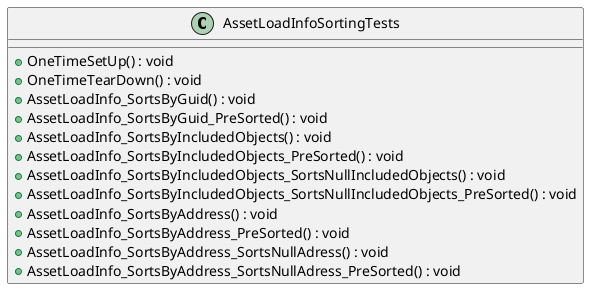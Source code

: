 @startuml
class AssetLoadInfoSortingTests {
    + OneTimeSetUp() : void
    + OneTimeTearDown() : void
    + AssetLoadInfo_SortsByGuid() : void
    + AssetLoadInfo_SortsByGuid_PreSorted() : void
    + AssetLoadInfo_SortsByIncludedObjects() : void
    + AssetLoadInfo_SortsByIncludedObjects_PreSorted() : void
    + AssetLoadInfo_SortsByIncludedObjects_SortsNullIncludedObjects() : void
    + AssetLoadInfo_SortsByIncludedObjects_SortsNullIncludedObjects_PreSorted() : void
    + AssetLoadInfo_SortsByAddress() : void
    + AssetLoadInfo_SortsByAddress_PreSorted() : void
    + AssetLoadInfo_SortsByAddress_SortsNullAdress() : void
    + AssetLoadInfo_SortsByAddress_SortsNullAdress_PreSorted() : void
}
@enduml
